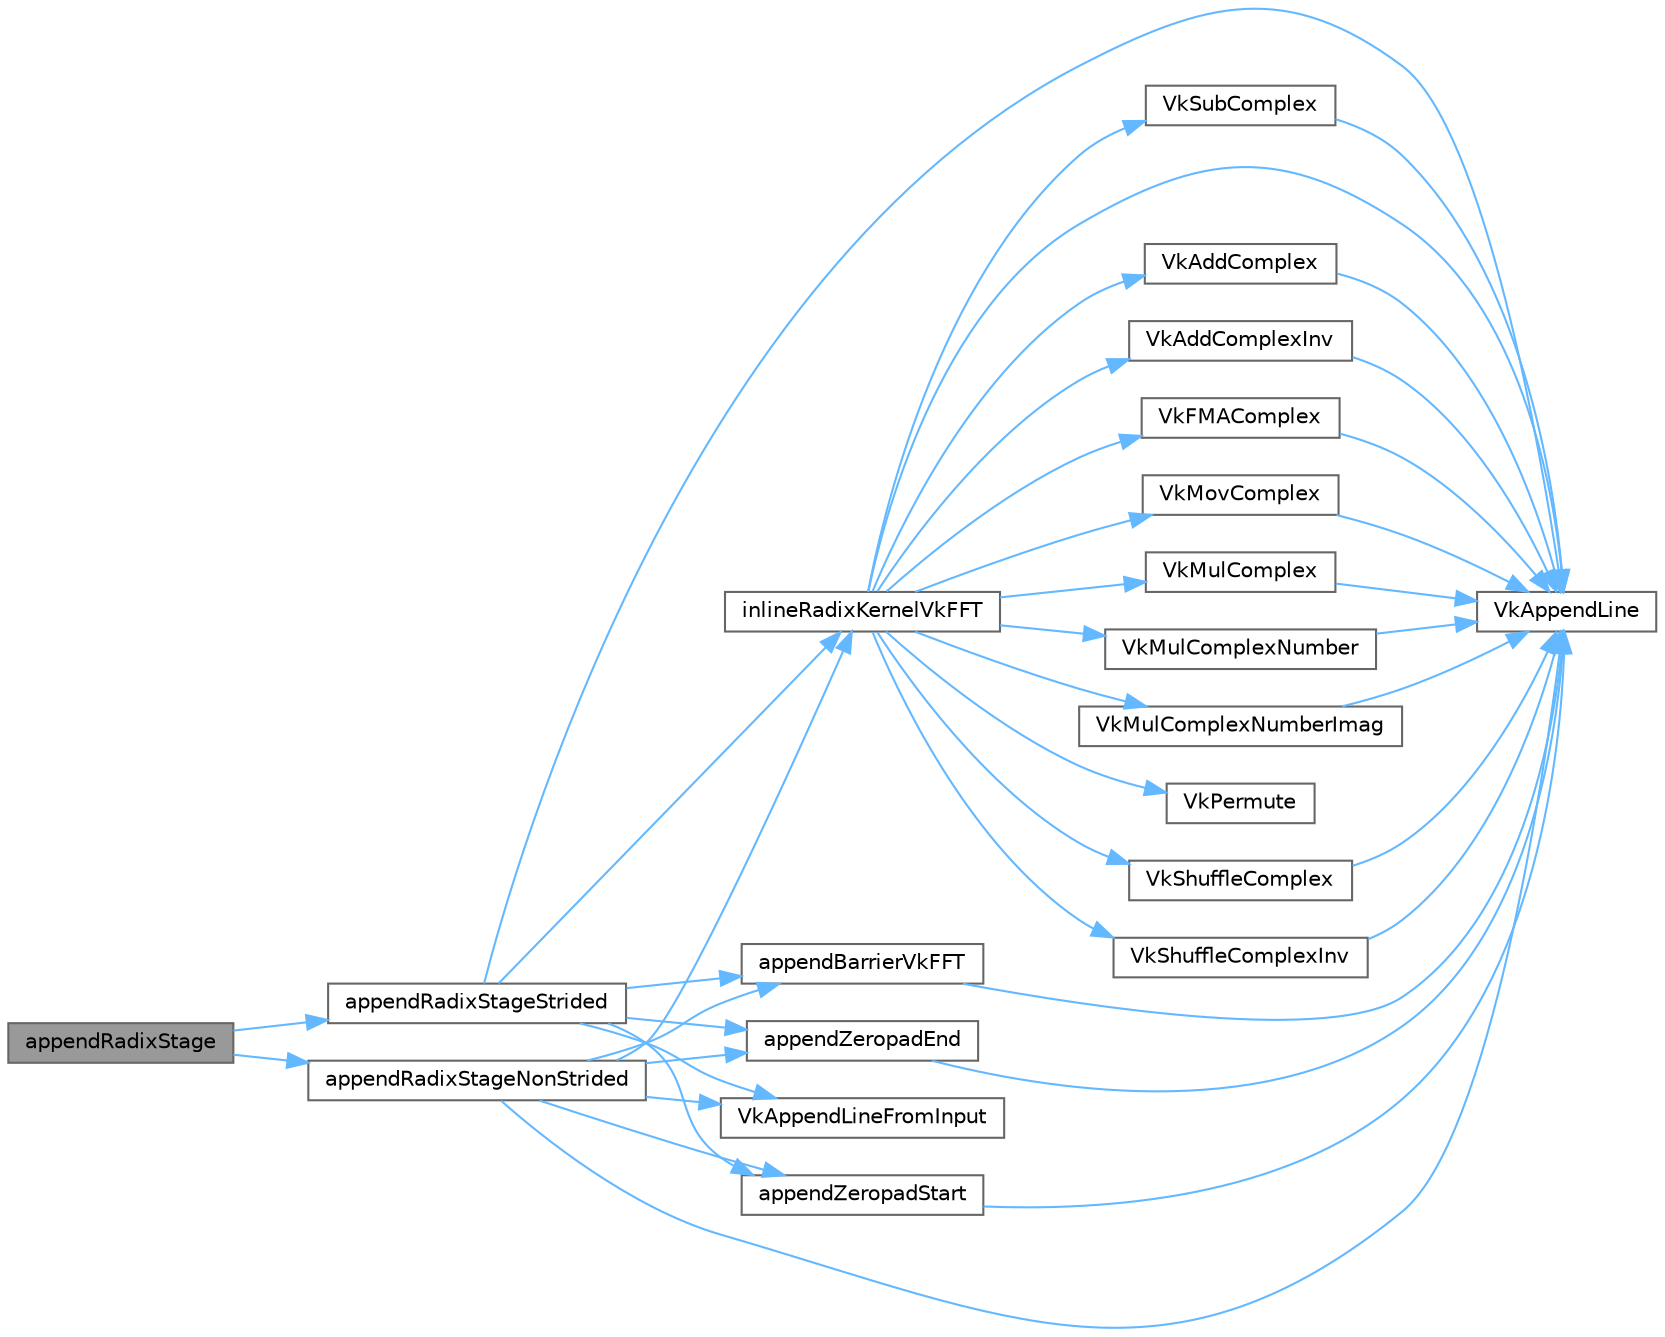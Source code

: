 digraph "appendRadixStage"
{
 // LATEX_PDF_SIZE
  bgcolor="transparent";
  edge [fontname=Helvetica,fontsize=10,labelfontname=Helvetica,labelfontsize=10];
  node [fontname=Helvetica,fontsize=10,shape=box,height=0.2,width=0.4];
  rankdir="LR";
  Node1 [id="Node000001",label="appendRadixStage",height=0.2,width=0.4,color="gray40", fillcolor="grey60", style="filled", fontcolor="black",tooltip=" "];
  Node1 -> Node2 [id="edge1_Node000001_Node000002",color="steelblue1",style="solid",tooltip=" "];
  Node2 [id="Node000002",label="appendRadixStageNonStrided",height=0.2,width=0.4,color="grey40", fillcolor="white", style="filled",URL="$_vk_f_f_t___base_8h.html#a6315727ddf52758add28daa00ab1287f",tooltip=" "];
  Node2 -> Node3 [id="edge2_Node000002_Node000003",color="steelblue1",style="solid",tooltip=" "];
  Node3 [id="Node000003",label="appendBarrierVkFFT",height=0.2,width=0.4,color="grey40", fillcolor="white", style="filled",URL="$_vk_f_f_t___base_8h.html#aa934de77554e91d454785412abff4878",tooltip=" "];
  Node3 -> Node4 [id="edge3_Node000003_Node000004",color="steelblue1",style="solid",tooltip=" "];
  Node4 [id="Node000004",label="VkAppendLine",height=0.2,width=0.4,color="grey40", fillcolor="white", style="filled",URL="$_vk_f_f_t___base_8h.html#aee7cde1a228f1c1d7206e063b323f312",tooltip=" "];
  Node2 -> Node5 [id="edge4_Node000002_Node000005",color="steelblue1",style="solid",tooltip=" "];
  Node5 [id="Node000005",label="appendZeropadEnd",height=0.2,width=0.4,color="grey40", fillcolor="white", style="filled",URL="$_vk_f_f_t___base_8h.html#aa51eeaae3a3660e3da0a9085fc6660bd",tooltip=" "];
  Node5 -> Node4 [id="edge5_Node000005_Node000004",color="steelblue1",style="solid",tooltip=" "];
  Node2 -> Node6 [id="edge6_Node000002_Node000006",color="steelblue1",style="solid",tooltip=" "];
  Node6 [id="Node000006",label="appendZeropadStart",height=0.2,width=0.4,color="grey40", fillcolor="white", style="filled",URL="$_vk_f_f_t___base_8h.html#addeae114a0a137eaa3743559f0460948",tooltip=" "];
  Node6 -> Node4 [id="edge7_Node000006_Node000004",color="steelblue1",style="solid",tooltip=" "];
  Node2 -> Node7 [id="edge8_Node000002_Node000007",color="steelblue1",style="solid",tooltip=" "];
  Node7 [id="Node000007",label="inlineRadixKernelVkFFT",height=0.2,width=0.4,color="grey40", fillcolor="white", style="filled",URL="$_vk_f_f_t___base_8h.html#ae375a1b6df484820bbb463e6df5e75ec",tooltip=" "];
  Node7 -> Node8 [id="edge9_Node000007_Node000008",color="steelblue1",style="solid",tooltip=" "];
  Node8 [id="Node000008",label="VkAddComplex",height=0.2,width=0.4,color="grey40", fillcolor="white", style="filled",URL="$_vk_f_f_t___base_8h.html#ae78d433a76446beb856d9e2780e85830",tooltip=" "];
  Node8 -> Node4 [id="edge10_Node000008_Node000004",color="steelblue1",style="solid",tooltip=" "];
  Node7 -> Node9 [id="edge11_Node000007_Node000009",color="steelblue1",style="solid",tooltip=" "];
  Node9 [id="Node000009",label="VkAddComplexInv",height=0.2,width=0.4,color="grey40", fillcolor="white", style="filled",URL="$_vk_f_f_t___base_8h.html#a94a0bdbf39cf0fd0c4ec42200d0d4903",tooltip=" "];
  Node9 -> Node4 [id="edge12_Node000009_Node000004",color="steelblue1",style="solid",tooltip=" "];
  Node7 -> Node4 [id="edge13_Node000007_Node000004",color="steelblue1",style="solid",tooltip=" "];
  Node7 -> Node10 [id="edge14_Node000007_Node000010",color="steelblue1",style="solid",tooltip=" "];
  Node10 [id="Node000010",label="VkFMAComplex",height=0.2,width=0.4,color="grey40", fillcolor="white", style="filled",URL="$_vk_f_f_t___base_8h.html#a6c3c6d06fefacfe6afae0b6dac0af0a3",tooltip=" "];
  Node10 -> Node4 [id="edge15_Node000010_Node000004",color="steelblue1",style="solid",tooltip=" "];
  Node7 -> Node11 [id="edge16_Node000007_Node000011",color="steelblue1",style="solid",tooltip=" "];
  Node11 [id="Node000011",label="VkMovComplex",height=0.2,width=0.4,color="grey40", fillcolor="white", style="filled",URL="$_vk_f_f_t___base_8h.html#a092ba75c17acde0edeeab6e3e6c5d440",tooltip=" "];
  Node11 -> Node4 [id="edge17_Node000011_Node000004",color="steelblue1",style="solid",tooltip=" "];
  Node7 -> Node12 [id="edge18_Node000007_Node000012",color="steelblue1",style="solid",tooltip=" "];
  Node12 [id="Node000012",label="VkMulComplex",height=0.2,width=0.4,color="grey40", fillcolor="white", style="filled",URL="$_vk_f_f_t___base_8h.html#ab0c498f33d18a9a4cedc2ceab5d8d5fc",tooltip=" "];
  Node12 -> Node4 [id="edge19_Node000012_Node000004",color="steelblue1",style="solid",tooltip=" "];
  Node7 -> Node13 [id="edge20_Node000007_Node000013",color="steelblue1",style="solid",tooltip=" "];
  Node13 [id="Node000013",label="VkMulComplexNumber",height=0.2,width=0.4,color="grey40", fillcolor="white", style="filled",URL="$_vk_f_f_t___base_8h.html#a07b61e12ca60871317fc23e92a16fe04",tooltip=" "];
  Node13 -> Node4 [id="edge21_Node000013_Node000004",color="steelblue1",style="solid",tooltip=" "];
  Node7 -> Node14 [id="edge22_Node000007_Node000014",color="steelblue1",style="solid",tooltip=" "];
  Node14 [id="Node000014",label="VkMulComplexNumberImag",height=0.2,width=0.4,color="grey40", fillcolor="white", style="filled",URL="$_vk_f_f_t___base_8h.html#af46a7b9c97201759102e54a0055e9d7f",tooltip=" "];
  Node14 -> Node4 [id="edge23_Node000014_Node000004",color="steelblue1",style="solid",tooltip=" "];
  Node7 -> Node15 [id="edge24_Node000007_Node000015",color="steelblue1",style="solid",tooltip=" "];
  Node15 [id="Node000015",label="VkPermute",height=0.2,width=0.4,color="grey40", fillcolor="white", style="filled",URL="$_vk_f_f_t___base_8h.html#ae0294bf21442167ff1d2d9e065d3f18b",tooltip=" "];
  Node7 -> Node16 [id="edge25_Node000007_Node000016",color="steelblue1",style="solid",tooltip=" "];
  Node16 [id="Node000016",label="VkShuffleComplex",height=0.2,width=0.4,color="grey40", fillcolor="white", style="filled",URL="$_vk_f_f_t___base_8h.html#a850e40d0cd661a1f44d724a66e9e9f38",tooltip=" "];
  Node16 -> Node4 [id="edge26_Node000016_Node000004",color="steelblue1",style="solid",tooltip=" "];
  Node7 -> Node17 [id="edge27_Node000007_Node000017",color="steelblue1",style="solid",tooltip=" "];
  Node17 [id="Node000017",label="VkShuffleComplexInv",height=0.2,width=0.4,color="grey40", fillcolor="white", style="filled",URL="$_vk_f_f_t___base_8h.html#a71b0ef0756a212b2d850ec88681c10d8",tooltip=" "];
  Node17 -> Node4 [id="edge28_Node000017_Node000004",color="steelblue1",style="solid",tooltip=" "];
  Node7 -> Node18 [id="edge29_Node000007_Node000018",color="steelblue1",style="solid",tooltip=" "];
  Node18 [id="Node000018",label="VkSubComplex",height=0.2,width=0.4,color="grey40", fillcolor="white", style="filled",URL="$_vk_f_f_t___base_8h.html#a54d62523878807f0986b657d5a28063c",tooltip=" "];
  Node18 -> Node4 [id="edge30_Node000018_Node000004",color="steelblue1",style="solid",tooltip=" "];
  Node2 -> Node4 [id="edge31_Node000002_Node000004",color="steelblue1",style="solid",tooltip=" "];
  Node2 -> Node19 [id="edge32_Node000002_Node000019",color="steelblue1",style="solid",tooltip=" "];
  Node19 [id="Node000019",label="VkAppendLineFromInput",height=0.2,width=0.4,color="grey40", fillcolor="white", style="filled",URL="$_vk_f_f_t___base_8h.html#a76c2a703cc2ca7e816c80a98458a89bf",tooltip=" "];
  Node1 -> Node20 [id="edge33_Node000001_Node000020",color="steelblue1",style="solid",tooltip=" "];
  Node20 [id="Node000020",label="appendRadixStageStrided",height=0.2,width=0.4,color="grey40", fillcolor="white", style="filled",URL="$_vk_f_f_t___base_8h.html#afd1af8e1b2234971a8766dd009e25896",tooltip=" "];
  Node20 -> Node3 [id="edge34_Node000020_Node000003",color="steelblue1",style="solid",tooltip=" "];
  Node20 -> Node5 [id="edge35_Node000020_Node000005",color="steelblue1",style="solid",tooltip=" "];
  Node20 -> Node6 [id="edge36_Node000020_Node000006",color="steelblue1",style="solid",tooltip=" "];
  Node20 -> Node7 [id="edge37_Node000020_Node000007",color="steelblue1",style="solid",tooltip=" "];
  Node20 -> Node4 [id="edge38_Node000020_Node000004",color="steelblue1",style="solid",tooltip=" "];
  Node20 -> Node19 [id="edge39_Node000020_Node000019",color="steelblue1",style="solid",tooltip=" "];
}
